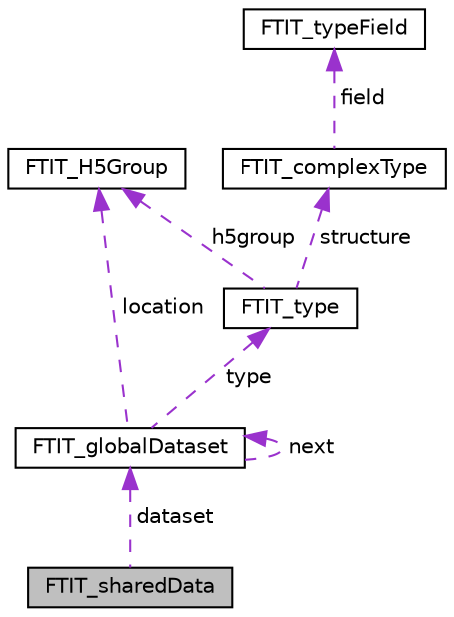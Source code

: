digraph "FTIT_sharedData"
{
 // LATEX_PDF_SIZE
  edge [fontname="Helvetica",fontsize="10",labelfontname="Helvetica",labelfontsize="10"];
  node [fontname="Helvetica",fontsize="10",shape=record];
  Node1 [label="FTIT_sharedData",height=0.2,width=0.4,color="black", fillcolor="grey75", style="filled", fontcolor="black",tooltip=" "];
  Node2 -> Node1 [dir="back",color="darkorchid3",fontsize="10",style="dashed",label=" dataset" ];
  Node2 [label="FTIT_globalDataset",height=0.2,width=0.4,color="black", fillcolor="white", style="filled",URL="$structFTIT__globalDataset.html",tooltip=" "];
  Node3 -> Node2 [dir="back",color="darkorchid3",fontsize="10",style="dashed",label=" location" ];
  Node3 [label="FTIT_H5Group",height=0.2,width=0.4,color="black", fillcolor="white", style="filled",URL="$structFTIT__H5Group.html",tooltip=" "];
  Node2 -> Node2 [dir="back",color="darkorchid3",fontsize="10",style="dashed",label=" next" ];
  Node4 -> Node2 [dir="back",color="darkorchid3",fontsize="10",style="dashed",label=" type" ];
  Node4 [label="FTIT_type",height=0.2,width=0.4,color="black", fillcolor="white", style="filled",URL="$structFTIT__type.html",tooltip=" "];
  Node3 -> Node4 [dir="back",color="darkorchid3",fontsize="10",style="dashed",label=" h5group" ];
  Node5 -> Node4 [dir="back",color="darkorchid3",fontsize="10",style="dashed",label=" structure" ];
  Node5 [label="FTIT_complexType",height=0.2,width=0.4,color="black", fillcolor="white", style="filled",URL="$structFTIT__complexType.html",tooltip=" "];
  Node6 -> Node5 [dir="back",color="darkorchid3",fontsize="10",style="dashed",label=" field" ];
  Node6 [label="FTIT_typeField",height=0.2,width=0.4,color="black", fillcolor="white", style="filled",URL="$structFTIT__typeField.html",tooltip=" "];
}
